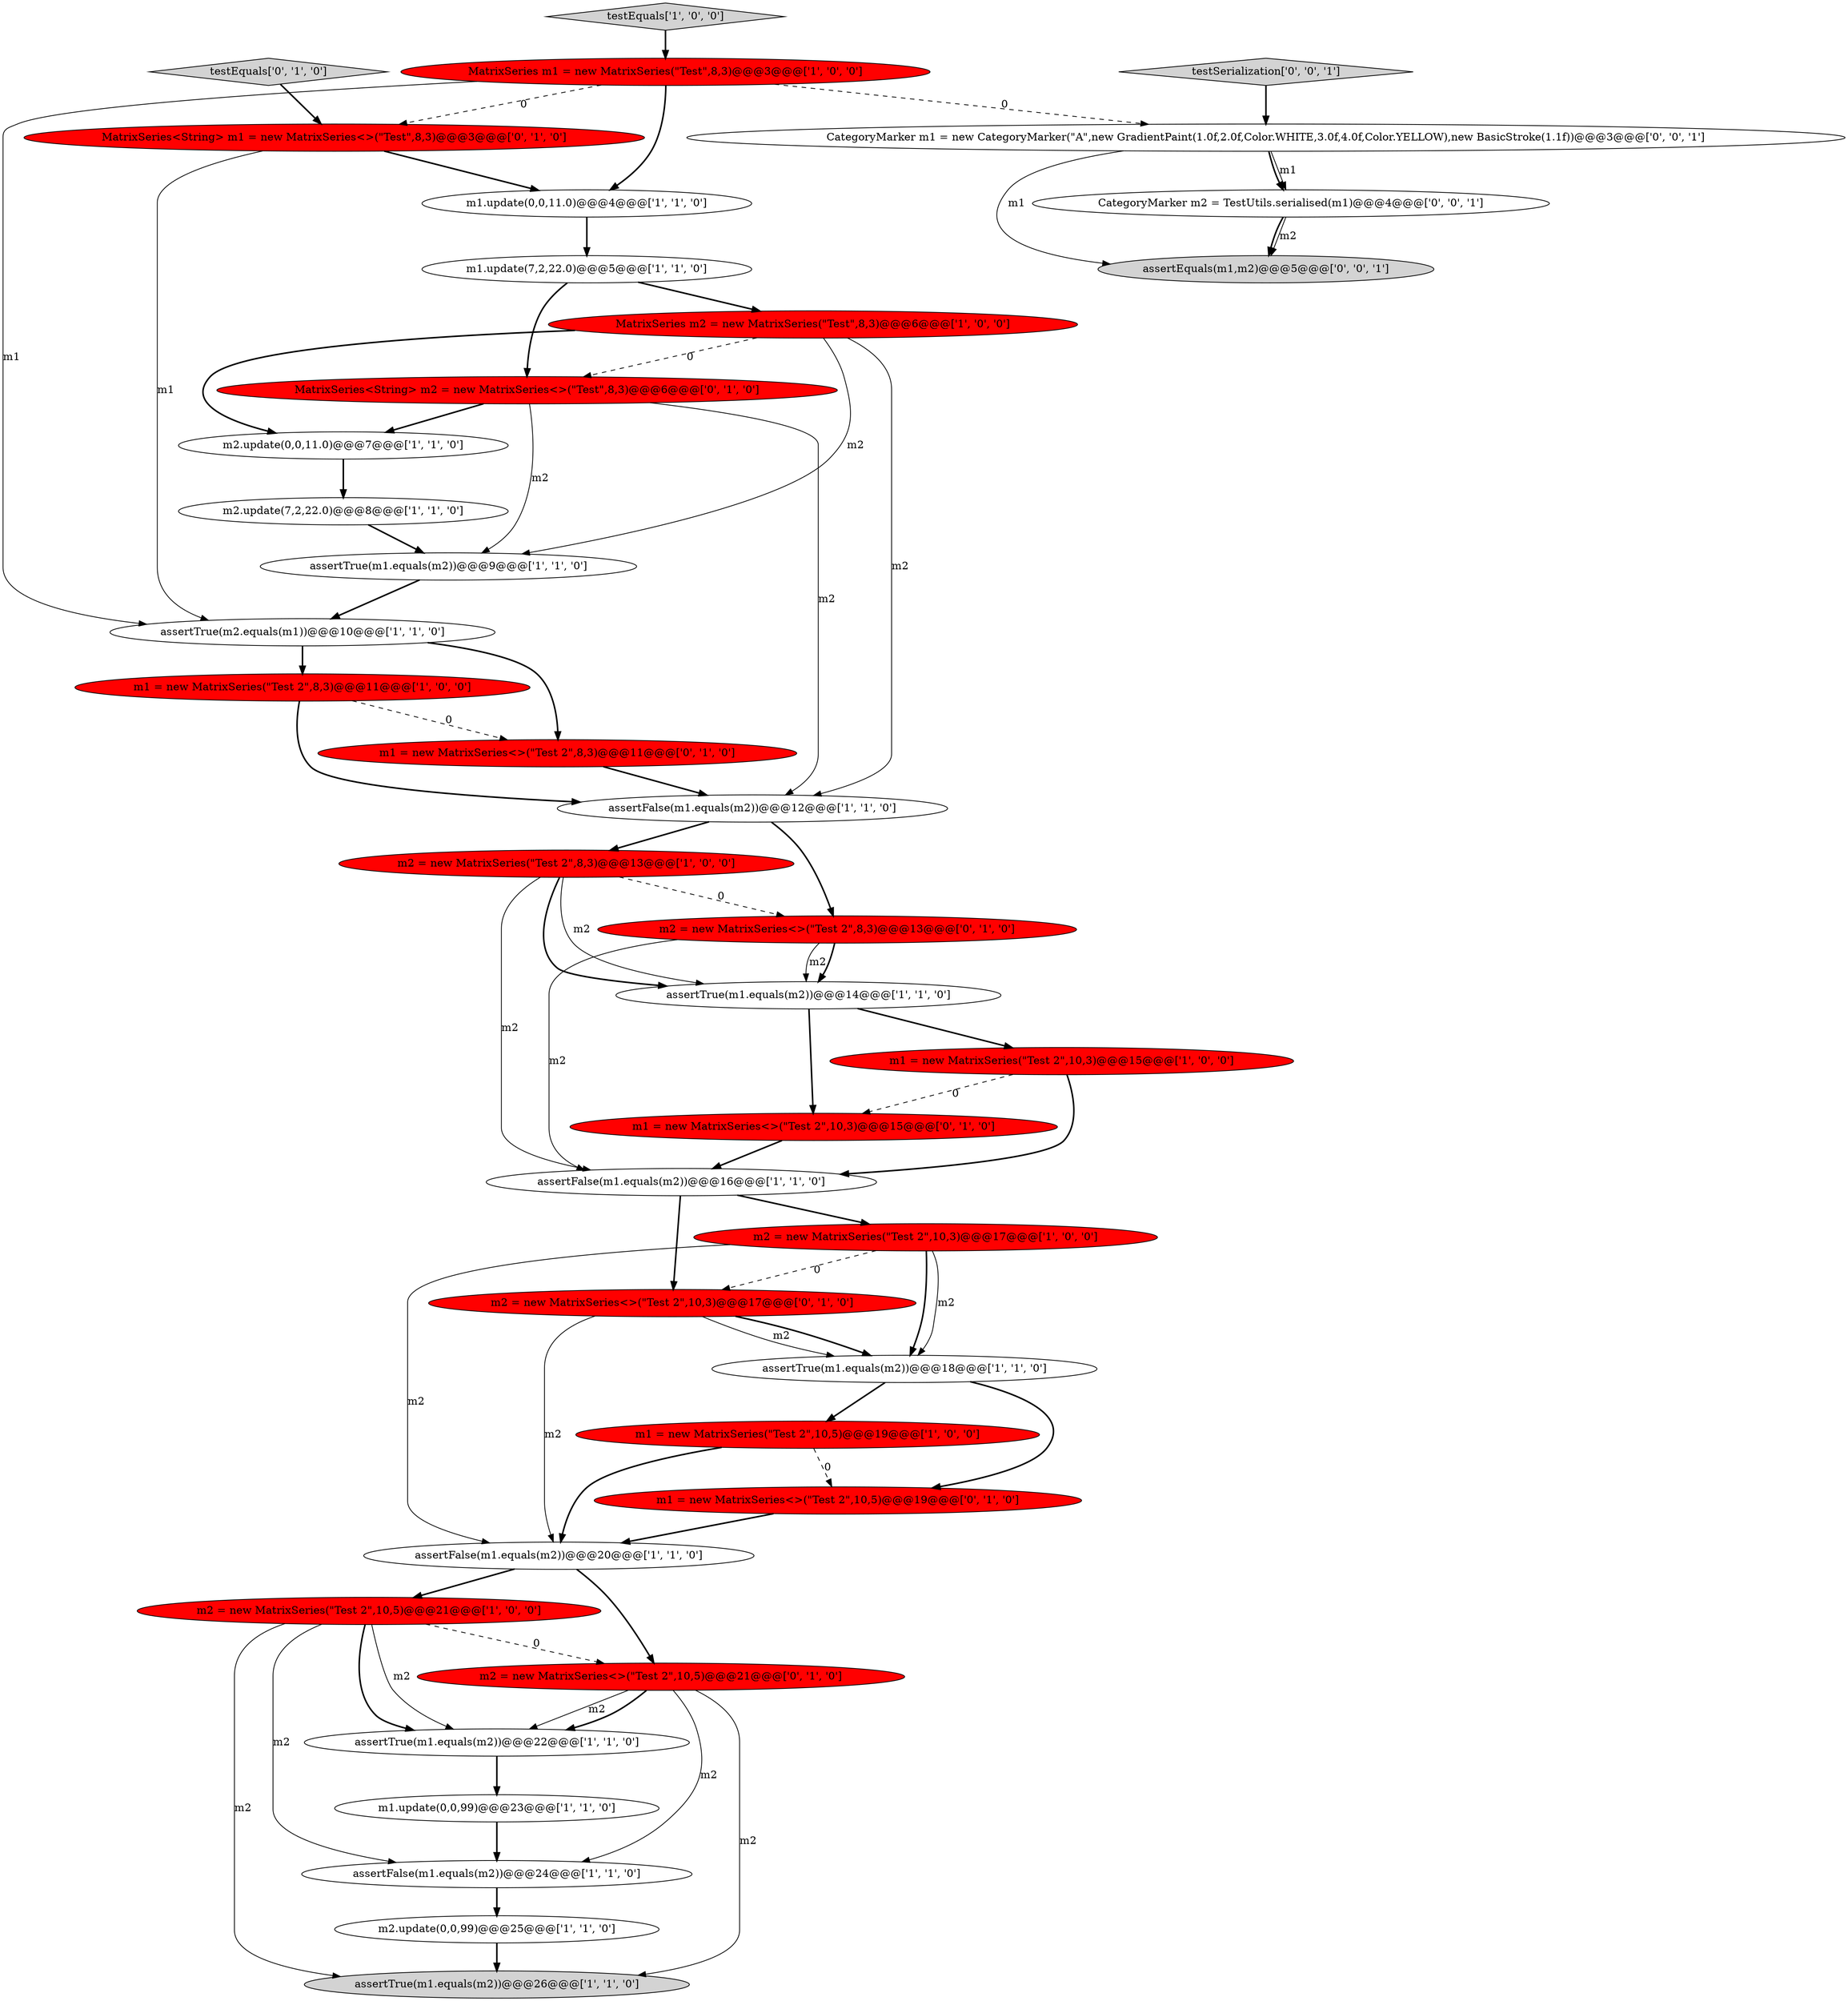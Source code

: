 digraph {
16 [style = filled, label = "m2.update(0,0,11.0)@@@7@@@['1', '1', '0']", fillcolor = white, shape = ellipse image = "AAA0AAABBB1BBB"];
3 [style = filled, label = "assertTrue(m1.equals(m2))@@@18@@@['1', '1', '0']", fillcolor = white, shape = ellipse image = "AAA0AAABBB1BBB"];
32 [style = filled, label = "m1 = new MatrixSeries<>(\"Test 2\",10,3)@@@15@@@['0', '1', '0']", fillcolor = red, shape = ellipse image = "AAA1AAABBB2BBB"];
20 [style = filled, label = "assertFalse(m1.equals(m2))@@@24@@@['1', '1', '0']", fillcolor = white, shape = ellipse image = "AAA0AAABBB1BBB"];
1 [style = filled, label = "m1 = new MatrixSeries(\"Test 2\",8,3)@@@11@@@['1', '0', '0']", fillcolor = red, shape = ellipse image = "AAA1AAABBB1BBB"];
10 [style = filled, label = "testEquals['1', '0', '0']", fillcolor = lightgray, shape = diamond image = "AAA0AAABBB1BBB"];
35 [style = filled, label = "assertEquals(m1,m2)@@@5@@@['0', '0', '1']", fillcolor = lightgray, shape = ellipse image = "AAA0AAABBB3BBB"];
30 [style = filled, label = "m2 = new MatrixSeries<>(\"Test 2\",10,5)@@@21@@@['0', '1', '0']", fillcolor = red, shape = ellipse image = "AAA1AAABBB2BBB"];
13 [style = filled, label = "m1.update(0,0,11.0)@@@4@@@['1', '1', '0']", fillcolor = white, shape = ellipse image = "AAA0AAABBB1BBB"];
31 [style = filled, label = "testEquals['0', '1', '0']", fillcolor = lightgray, shape = diamond image = "AAA0AAABBB2BBB"];
37 [style = filled, label = "CategoryMarker m1 = new CategoryMarker(\"A\",new GradientPaint(1.0f,2.0f,Color.WHITE,3.0f,4.0f,Color.YELLOW),new BasicStroke(1.1f))@@@3@@@['0', '0', '1']", fillcolor = white, shape = ellipse image = "AAA0AAABBB3BBB"];
28 [style = filled, label = "MatrixSeries<String> m1 = new MatrixSeries<>(\"Test\",8,3)@@@3@@@['0', '1', '0']", fillcolor = red, shape = ellipse image = "AAA1AAABBB2BBB"];
8 [style = filled, label = "assertTrue(m1.equals(m2))@@@26@@@['1', '1', '0']", fillcolor = lightgray, shape = ellipse image = "AAA0AAABBB1BBB"];
12 [style = filled, label = "m2.update(7,2,22.0)@@@8@@@['1', '1', '0']", fillcolor = white, shape = ellipse image = "AAA0AAABBB1BBB"];
26 [style = filled, label = "m2 = new MatrixSeries<>(\"Test 2\",8,3)@@@13@@@['0', '1', '0']", fillcolor = red, shape = ellipse image = "AAA1AAABBB2BBB"];
23 [style = filled, label = "assertFalse(m1.equals(m2))@@@12@@@['1', '1', '0']", fillcolor = white, shape = ellipse image = "AAA0AAABBB1BBB"];
17 [style = filled, label = "m1 = new MatrixSeries(\"Test 2\",10,5)@@@19@@@['1', '0', '0']", fillcolor = red, shape = ellipse image = "AAA1AAABBB1BBB"];
25 [style = filled, label = "m1 = new MatrixSeries<>(\"Test 2\",10,5)@@@19@@@['0', '1', '0']", fillcolor = red, shape = ellipse image = "AAA1AAABBB2BBB"];
21 [style = filled, label = "assertTrue(m2.equals(m1))@@@10@@@['1', '1', '0']", fillcolor = white, shape = ellipse image = "AAA0AAABBB1BBB"];
11 [style = filled, label = "m1.update(7,2,22.0)@@@5@@@['1', '1', '0']", fillcolor = white, shape = ellipse image = "AAA0AAABBB1BBB"];
24 [style = filled, label = "MatrixSeries m1 = new MatrixSeries(\"Test\",8,3)@@@3@@@['1', '0', '0']", fillcolor = red, shape = ellipse image = "AAA1AAABBB1BBB"];
6 [style = filled, label = "m2.update(0,0,99)@@@25@@@['1', '1', '0']", fillcolor = white, shape = ellipse image = "AAA0AAABBB1BBB"];
19 [style = filled, label = "assertTrue(m1.equals(m2))@@@9@@@['1', '1', '0']", fillcolor = white, shape = ellipse image = "AAA0AAABBB1BBB"];
27 [style = filled, label = "MatrixSeries<String> m2 = new MatrixSeries<>(\"Test\",8,3)@@@6@@@['0', '1', '0']", fillcolor = red, shape = ellipse image = "AAA1AAABBB2BBB"];
29 [style = filled, label = "m1 = new MatrixSeries<>(\"Test 2\",8,3)@@@11@@@['0', '1', '0']", fillcolor = red, shape = ellipse image = "AAA1AAABBB2BBB"];
5 [style = filled, label = "m2 = new MatrixSeries(\"Test 2\",10,3)@@@17@@@['1', '0', '0']", fillcolor = red, shape = ellipse image = "AAA1AAABBB1BBB"];
34 [style = filled, label = "CategoryMarker m2 = TestUtils.serialised(m1)@@@4@@@['0', '0', '1']", fillcolor = white, shape = ellipse image = "AAA0AAABBB3BBB"];
15 [style = filled, label = "m1.update(0,0,99)@@@23@@@['1', '1', '0']", fillcolor = white, shape = ellipse image = "AAA0AAABBB1BBB"];
0 [style = filled, label = "m1 = new MatrixSeries(\"Test 2\",10,3)@@@15@@@['1', '0', '0']", fillcolor = red, shape = ellipse image = "AAA1AAABBB1BBB"];
14 [style = filled, label = "assertFalse(m1.equals(m2))@@@16@@@['1', '1', '0']", fillcolor = white, shape = ellipse image = "AAA0AAABBB1BBB"];
4 [style = filled, label = "m2 = new MatrixSeries(\"Test 2\",10,5)@@@21@@@['1', '0', '0']", fillcolor = red, shape = ellipse image = "AAA1AAABBB1BBB"];
2 [style = filled, label = "MatrixSeries m2 = new MatrixSeries(\"Test\",8,3)@@@6@@@['1', '0', '0']", fillcolor = red, shape = ellipse image = "AAA1AAABBB1BBB"];
7 [style = filled, label = "assertTrue(m1.equals(m2))@@@22@@@['1', '1', '0']", fillcolor = white, shape = ellipse image = "AAA0AAABBB1BBB"];
36 [style = filled, label = "testSerialization['0', '0', '1']", fillcolor = lightgray, shape = diamond image = "AAA0AAABBB3BBB"];
33 [style = filled, label = "m2 = new MatrixSeries<>(\"Test 2\",10,3)@@@17@@@['0', '1', '0']", fillcolor = red, shape = ellipse image = "AAA1AAABBB2BBB"];
18 [style = filled, label = "assertFalse(m1.equals(m2))@@@20@@@['1', '1', '0']", fillcolor = white, shape = ellipse image = "AAA0AAABBB1BBB"];
22 [style = filled, label = "assertTrue(m1.equals(m2))@@@14@@@['1', '1', '0']", fillcolor = white, shape = ellipse image = "AAA0AAABBB1BBB"];
9 [style = filled, label = "m2 = new MatrixSeries(\"Test 2\",8,3)@@@13@@@['1', '0', '0']", fillcolor = red, shape = ellipse image = "AAA1AAABBB1BBB"];
9->22 [style = bold, label=""];
5->3 [style = bold, label=""];
4->20 [style = solid, label="m2"];
26->22 [style = solid, label="m2"];
33->3 [style = bold, label=""];
24->21 [style = solid, label="m1"];
34->35 [style = solid, label="m2"];
3->25 [style = bold, label=""];
10->24 [style = bold, label=""];
30->20 [style = solid, label="m2"];
0->32 [style = dashed, label="0"];
25->18 [style = bold, label=""];
23->26 [style = bold, label=""];
2->27 [style = dashed, label="0"];
1->29 [style = dashed, label="0"];
18->30 [style = bold, label=""];
37->35 [style = solid, label="m1"];
32->14 [style = bold, label=""];
28->13 [style = bold, label=""];
22->32 [style = bold, label=""];
2->23 [style = solid, label="m2"];
24->13 [style = bold, label=""];
4->8 [style = solid, label="m2"];
33->3 [style = solid, label="m2"];
20->6 [style = bold, label=""];
29->23 [style = bold, label=""];
27->16 [style = bold, label=""];
9->22 [style = solid, label="m2"];
5->18 [style = solid, label="m2"];
33->18 [style = solid, label="m2"];
13->11 [style = bold, label=""];
17->25 [style = dashed, label="0"];
11->2 [style = bold, label=""];
4->7 [style = bold, label=""];
1->23 [style = bold, label=""];
26->22 [style = bold, label=""];
14->33 [style = bold, label=""];
30->7 [style = solid, label="m2"];
24->28 [style = dashed, label="0"];
2->16 [style = bold, label=""];
9->14 [style = solid, label="m2"];
37->34 [style = solid, label="m1"];
4->30 [style = dashed, label="0"];
0->14 [style = bold, label=""];
2->19 [style = solid, label="m2"];
5->3 [style = solid, label="m2"];
21->29 [style = bold, label=""];
24->37 [style = dashed, label="0"];
22->0 [style = bold, label=""];
18->4 [style = bold, label=""];
30->8 [style = solid, label="m2"];
15->20 [style = bold, label=""];
30->7 [style = bold, label=""];
37->34 [style = bold, label=""];
21->1 [style = bold, label=""];
6->8 [style = bold, label=""];
9->26 [style = dashed, label="0"];
5->33 [style = dashed, label="0"];
11->27 [style = bold, label=""];
27->19 [style = solid, label="m2"];
3->17 [style = bold, label=""];
7->15 [style = bold, label=""];
27->23 [style = solid, label="m2"];
4->7 [style = solid, label="m2"];
26->14 [style = solid, label="m2"];
36->37 [style = bold, label=""];
31->28 [style = bold, label=""];
34->35 [style = bold, label=""];
28->21 [style = solid, label="m1"];
12->19 [style = bold, label=""];
23->9 [style = bold, label=""];
16->12 [style = bold, label=""];
17->18 [style = bold, label=""];
14->5 [style = bold, label=""];
19->21 [style = bold, label=""];
}
